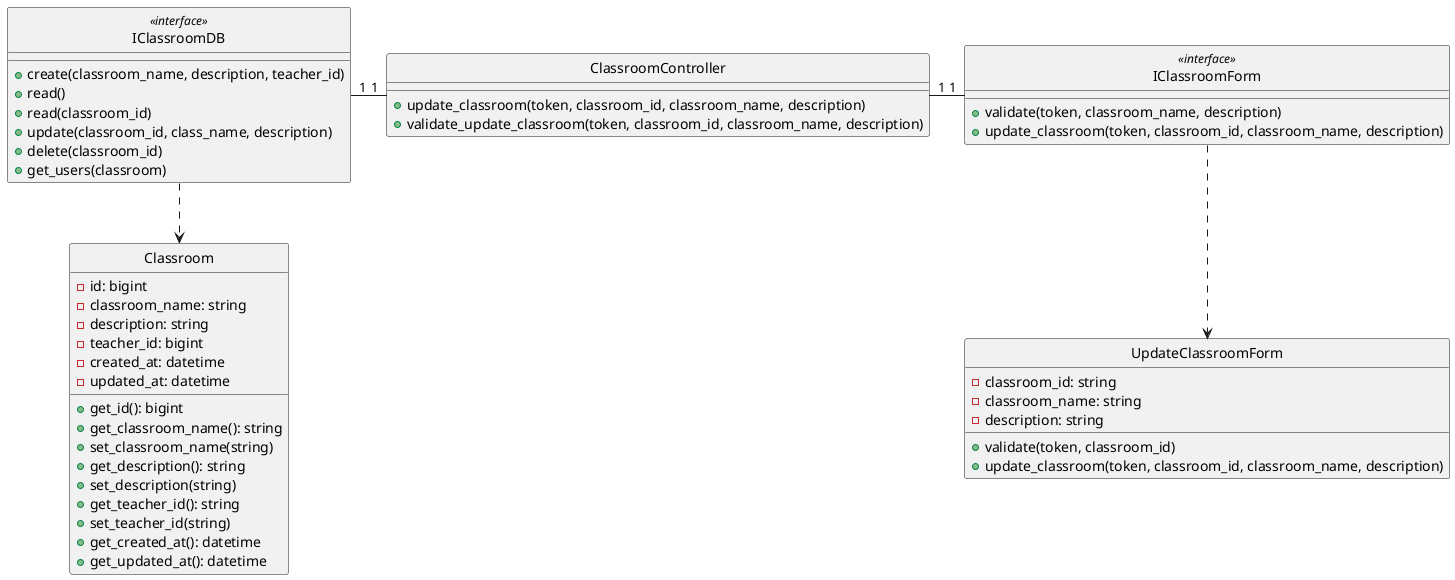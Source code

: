 @startuml updateClass

class Classroom {
    - id: bigint
    - classroom_name: string
    - description: string
    - teacher_id: bigint
    - created_at: datetime
    - updated_at: datetime

    + get_id(): bigint
    + get_classroom_name(): string
    + set_classroom_name(string)
    + get_description(): string
    + set_description(string)
    + get_teacher_id(): string
    + set_teacher_id(string)
    + get_created_at(): datetime
    + get_updated_at(): datetime
}

class IClassroomDB <<interface>> {
    + create(classroom_name, description, teacher_id)
    + read()
    + read(classroom_id)
    + update(classroom_id, class_name, description)
    + delete(classroom_id)
    + get_users(classroom)
}

class UpdateClassroomForm {
    - classroom_id: string
    - classroom_name: string
    - description: string

    + validate(token, classroom_id)
    + update_classroom(token, classroom_id, classroom_name, description)
}

class IClassroomForm <<interface>> {
    + validate(token, classroom_name, description)
    + update_classroom(token, classroom_id, classroom_name, description)
}

class ClassroomController {
    + update_classroom(token, classroom_id, classroom_name, description)
    + validate_update_classroom(token, classroom_id, classroom_name, description)
}

hide Classroom circle
hide IClassroomDB <<interface>> circle
hide UpdateClassroomForm circle
hide IClassroomForm <<interface>> circle
hide ClassroomController circle

IClassroomDB -down.> Classroom
IClassroomForm .down.> UpdateClassroomForm
ClassroomController "1"-left-"1" IClassroomDB
IClassroomForm "1"-left-"1" ClassroomController


@enduml
